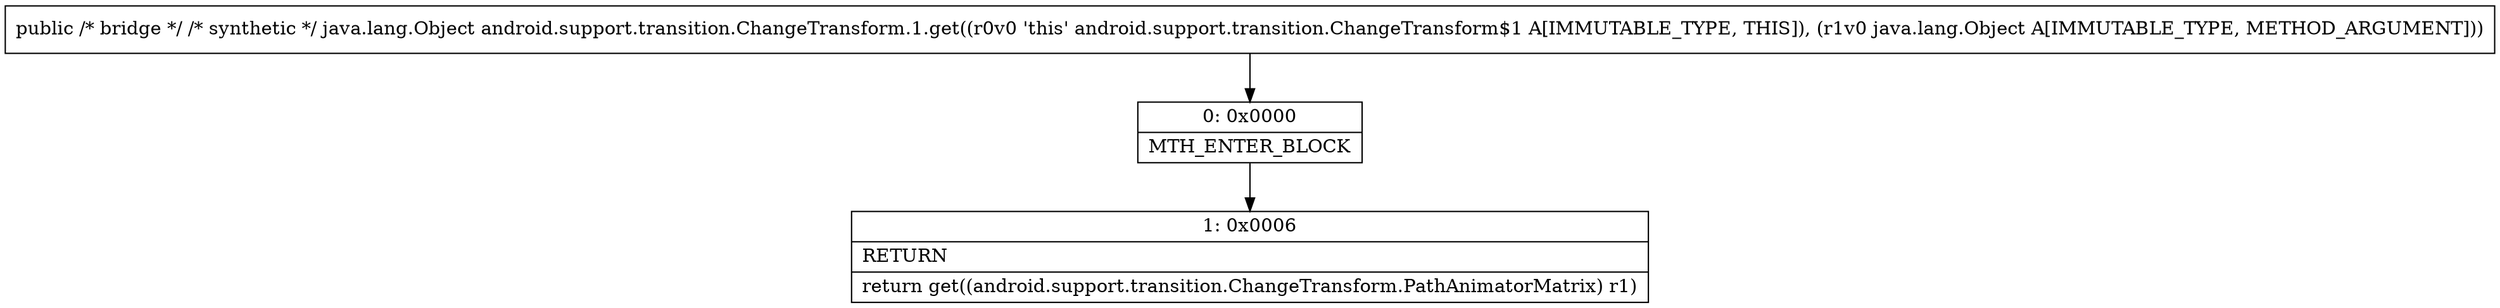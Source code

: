 digraph "CFG forandroid.support.transition.ChangeTransform.1.get(Ljava\/lang\/Object;)Ljava\/lang\/Object;" {
Node_0 [shape=record,label="{0\:\ 0x0000|MTH_ENTER_BLOCK\l}"];
Node_1 [shape=record,label="{1\:\ 0x0006|RETURN\l|return get((android.support.transition.ChangeTransform.PathAnimatorMatrix) r1)\l}"];
MethodNode[shape=record,label="{public \/* bridge *\/ \/* synthetic *\/ java.lang.Object android.support.transition.ChangeTransform.1.get((r0v0 'this' android.support.transition.ChangeTransform$1 A[IMMUTABLE_TYPE, THIS]), (r1v0 java.lang.Object A[IMMUTABLE_TYPE, METHOD_ARGUMENT])) }"];
MethodNode -> Node_0;
Node_0 -> Node_1;
}

